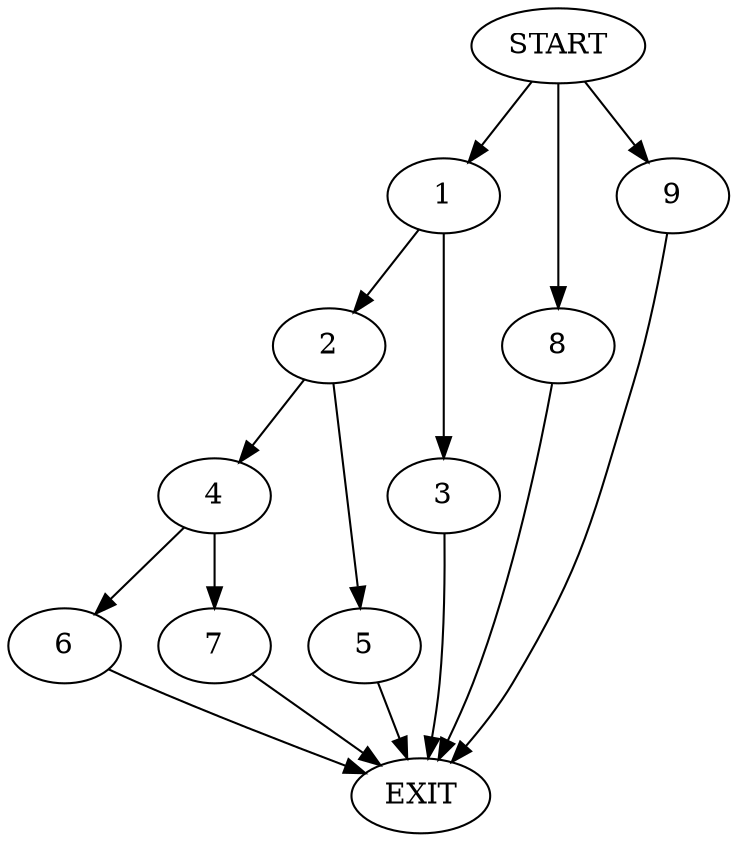 digraph {
0 [label="START"]
10 [label="EXIT"]
0 -> 1
1 -> 2
1 -> 3
2 -> 4
2 -> 5
3 -> 10
4 -> 6
4 -> 7
5 -> 10
6 -> 10
7 -> 10
0 -> 8
8 -> 10
0 -> 9
9 -> 10
}
